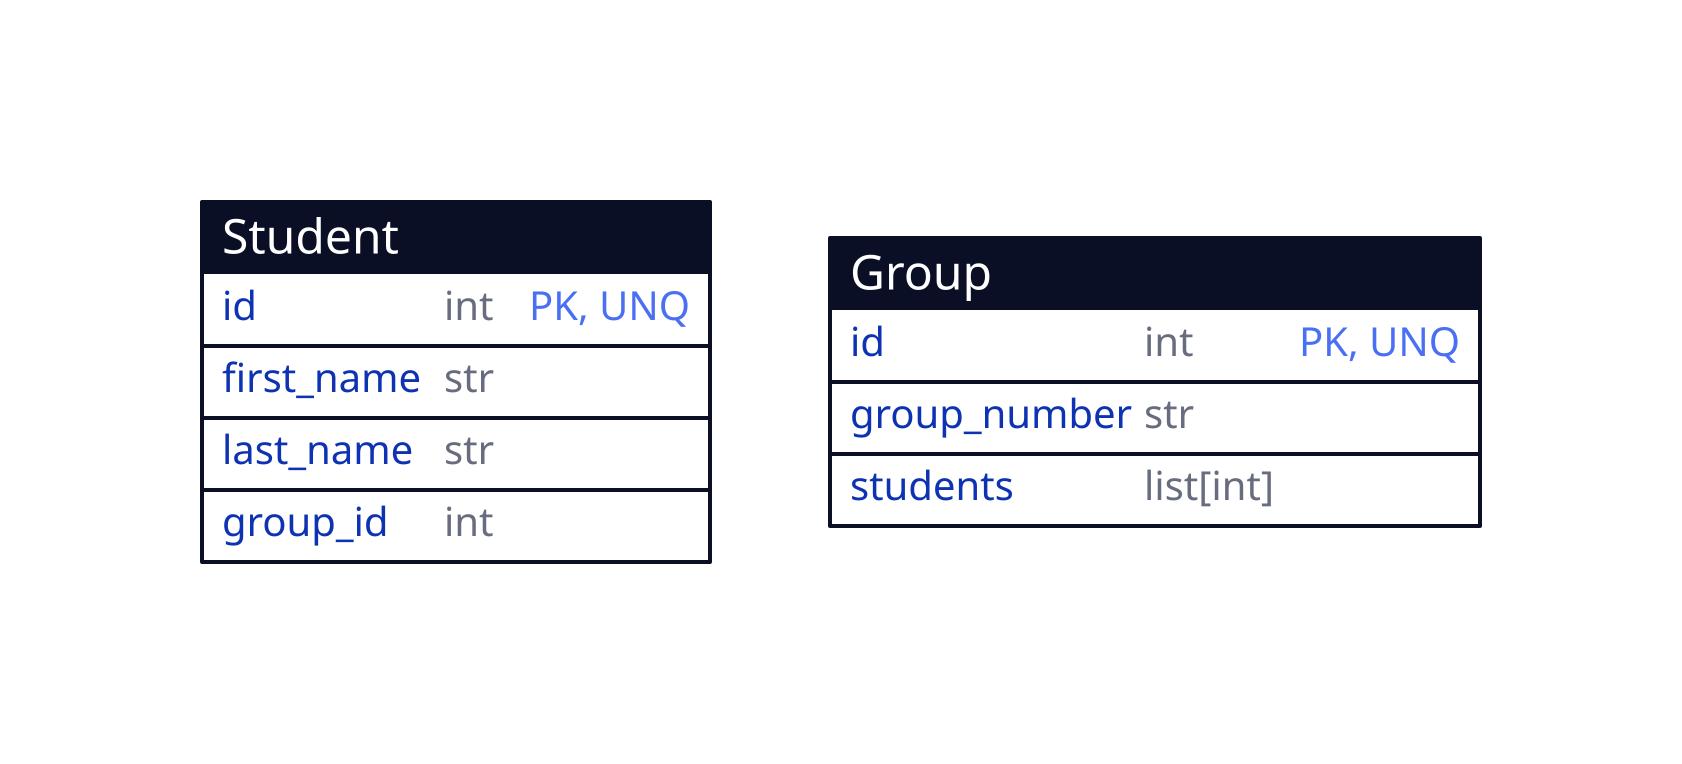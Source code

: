 Student: {
  shape: sql_table

  id: int {constraint: [primary_key; unique]}
  first_name: str
  last_name: str
  group_id: int
}

Group: {
    shape: sql_table

    id: int {constraint: [primary_key; unique]}
    group_number: str
    students: "list[int]"
}